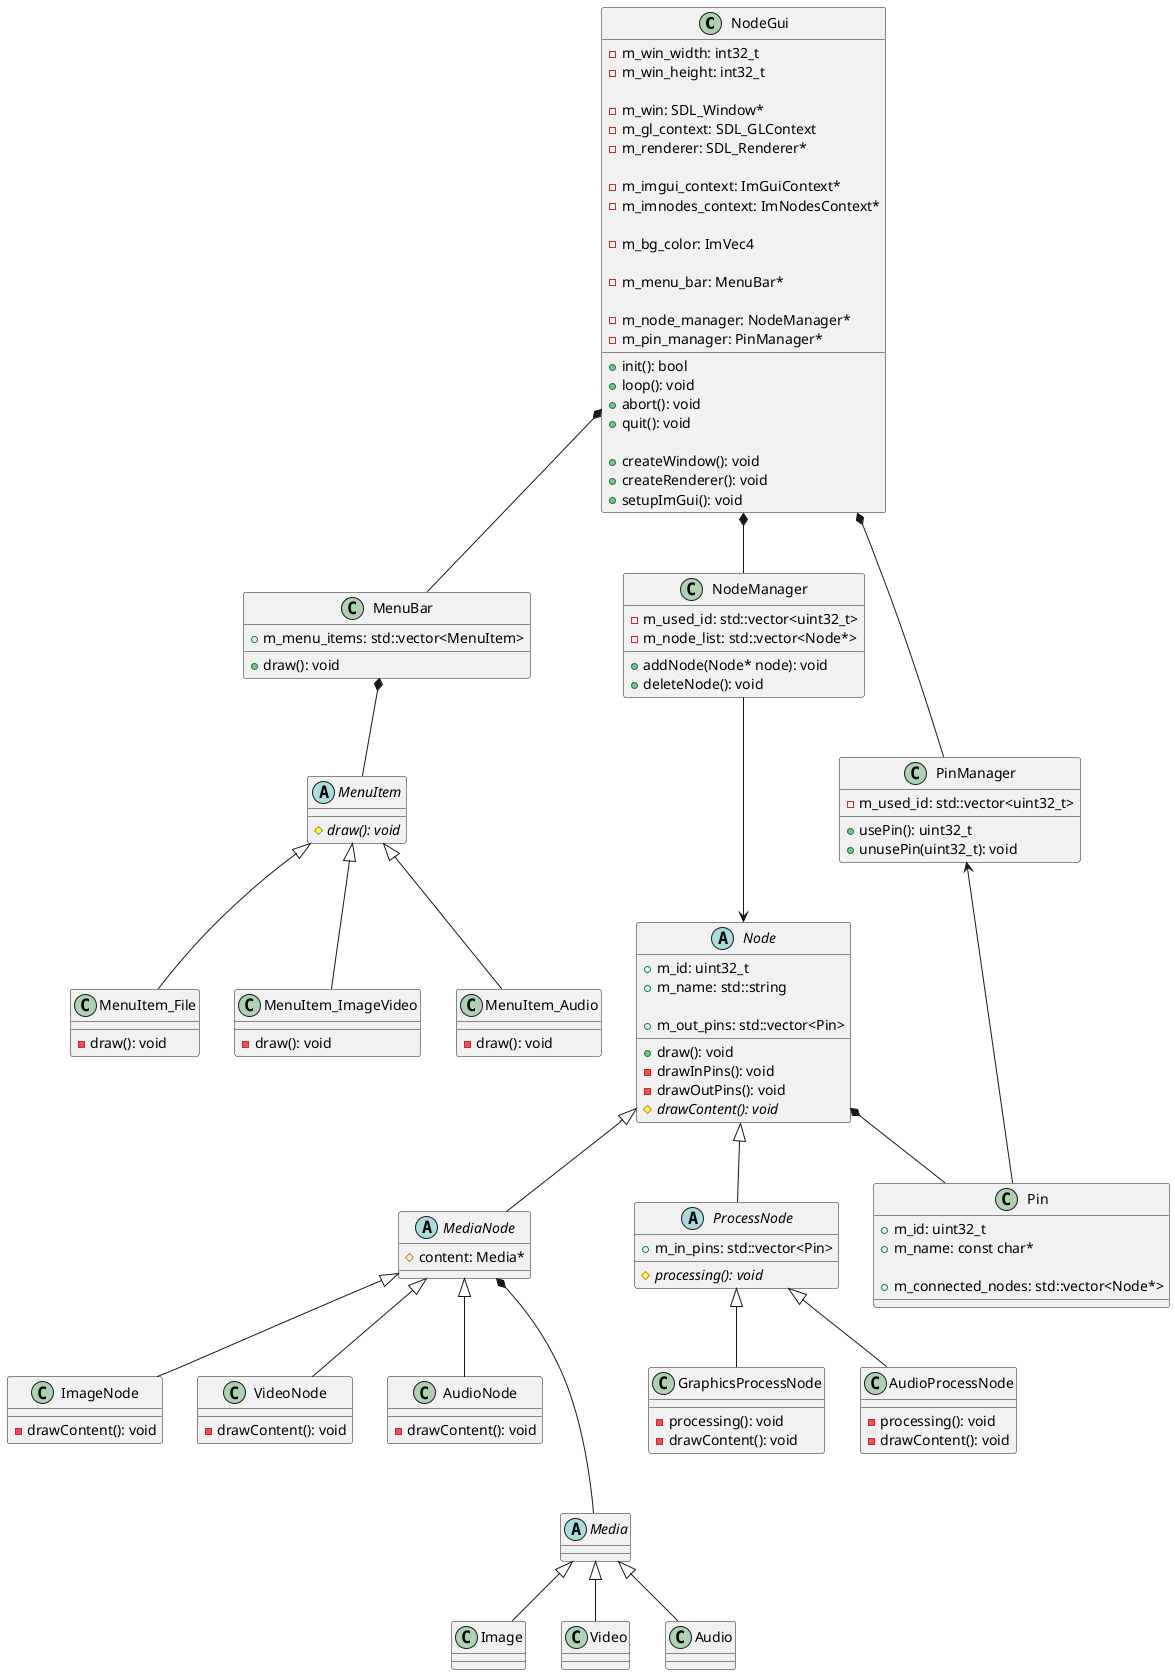 @startuml NodeProcessing

class NodeGui {
    +init(): bool
    +loop(): void
    +abort(): void
    +quit(): void

    +createWindow(): void
    +createRenderer(): void
    +setupImGui(): void

    -m_win_width: int32_t
    -m_win_height: int32_t

    -m_win: SDL_Window*
    -m_gl_context: SDL_GLContext
    -m_renderer: SDL_Renderer*

    -m_imgui_context: ImGuiContext*
    -m_imnodes_context: ImNodesContext*

    -m_bg_color: ImVec4

    -m_menu_bar: MenuBar*

    -m_node_manager: NodeManager*
    -m_pin_manager: PinManager*
}

class MenuBar {
    +draw(): void

    +m_menu_items: std::vector<MenuItem>
}

abstract class MenuItem {
    {abstract} #draw(): void
}

class MenuItem_File {
    -draw(): void
}

class MenuItem_ImageVideo {
    -draw(): void
}

class MenuItem_Audio {
    -draw(): void
}

class NodeManager {
    +addNode(Node* node): void
    +deleteNode(): void

    -m_used_id: std::vector<uint32_t>
    -m_node_list: std::vector<Node*>
}

abstract class Node {
    +draw(): void
    -drawInPins(): void
    -drawOutPins(): void
    {abstract} #drawContent(): void

    +m_id: uint32_t
    +m_name: std::string

    +m_out_pins: std::vector<Pin>
}

abstract class MediaNode {
    #content: Media*
}

abstract class ProcessNode {
    {abstract} #processing(): void

    +m_in_pins: std::vector<Pin>
}

class ImageNode {
    -drawContent(): void
}

class VideoNode {
    -drawContent(): void
}

class AudioNode {
    -drawContent(): void
}

class GraphicsProcessNode {
    -processing(): void
    -drawContent(): void
}

class AudioProcessNode {
    -processing(): void
    -drawContent(): void
}

class PinManager {
    +usePin(): uint32_t
    +unusePin(uint32_t): void

    -m_used_id: std::vector<uint32_t>
}

class Pin {
    +m_id: uint32_t
    +m_name: const char*

    +m_connected_nodes: std::vector<Node*>
}

abstract class Media {

}

class Image {

}

class Video {

}

class Audio {

}

NodeGui *-- NodeManager
NodeGui *-- PinManager
NodeGui *-- MenuBar

MenuBar *-- MenuItem
MenuItem <|-- MenuItem_File
MenuItem <|-- MenuItem_ImageVideo
MenuItem <|-- MenuItem_Audio

Node <|-- MediaNode
Node <|-- ProcessNode
Node *-- Pin
MediaNode <|-- ImageNode
MediaNode <|-- VideoNode
MediaNode <|-- AudioNode
ProcessNode <|-- GraphicsProcessNode
ProcessNode <|-- AudioProcessNode

MediaNode *--- Media
Media <|-- Image
Media <|-- Video
Media <|-- Audio

NodeManager ---> Node
PinManager <-- Pin

@enduml
